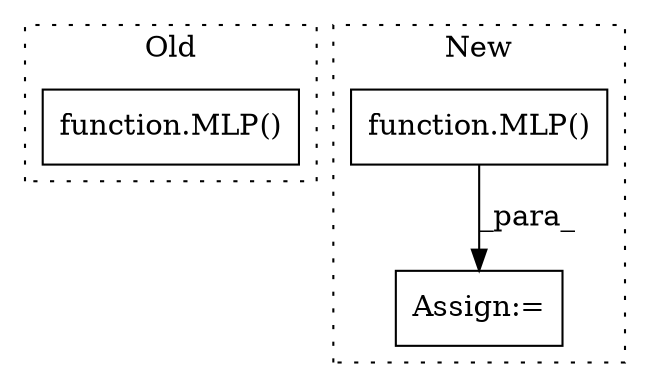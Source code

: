 digraph G {
subgraph cluster0 {
1 [label="function.MLP()" a="75" s="2005,2050" l="4,1" shape="box"];
label = "Old";
style="dotted";
}
subgraph cluster1 {
2 [label="function.MLP()" a="75" s="3103,3199" l="17,10" shape="box"];
3 [label="Assign:=" a="68" s="3100" l="3" shape="box"];
label = "New";
style="dotted";
}
2 -> 3 [label="_para_"];
}